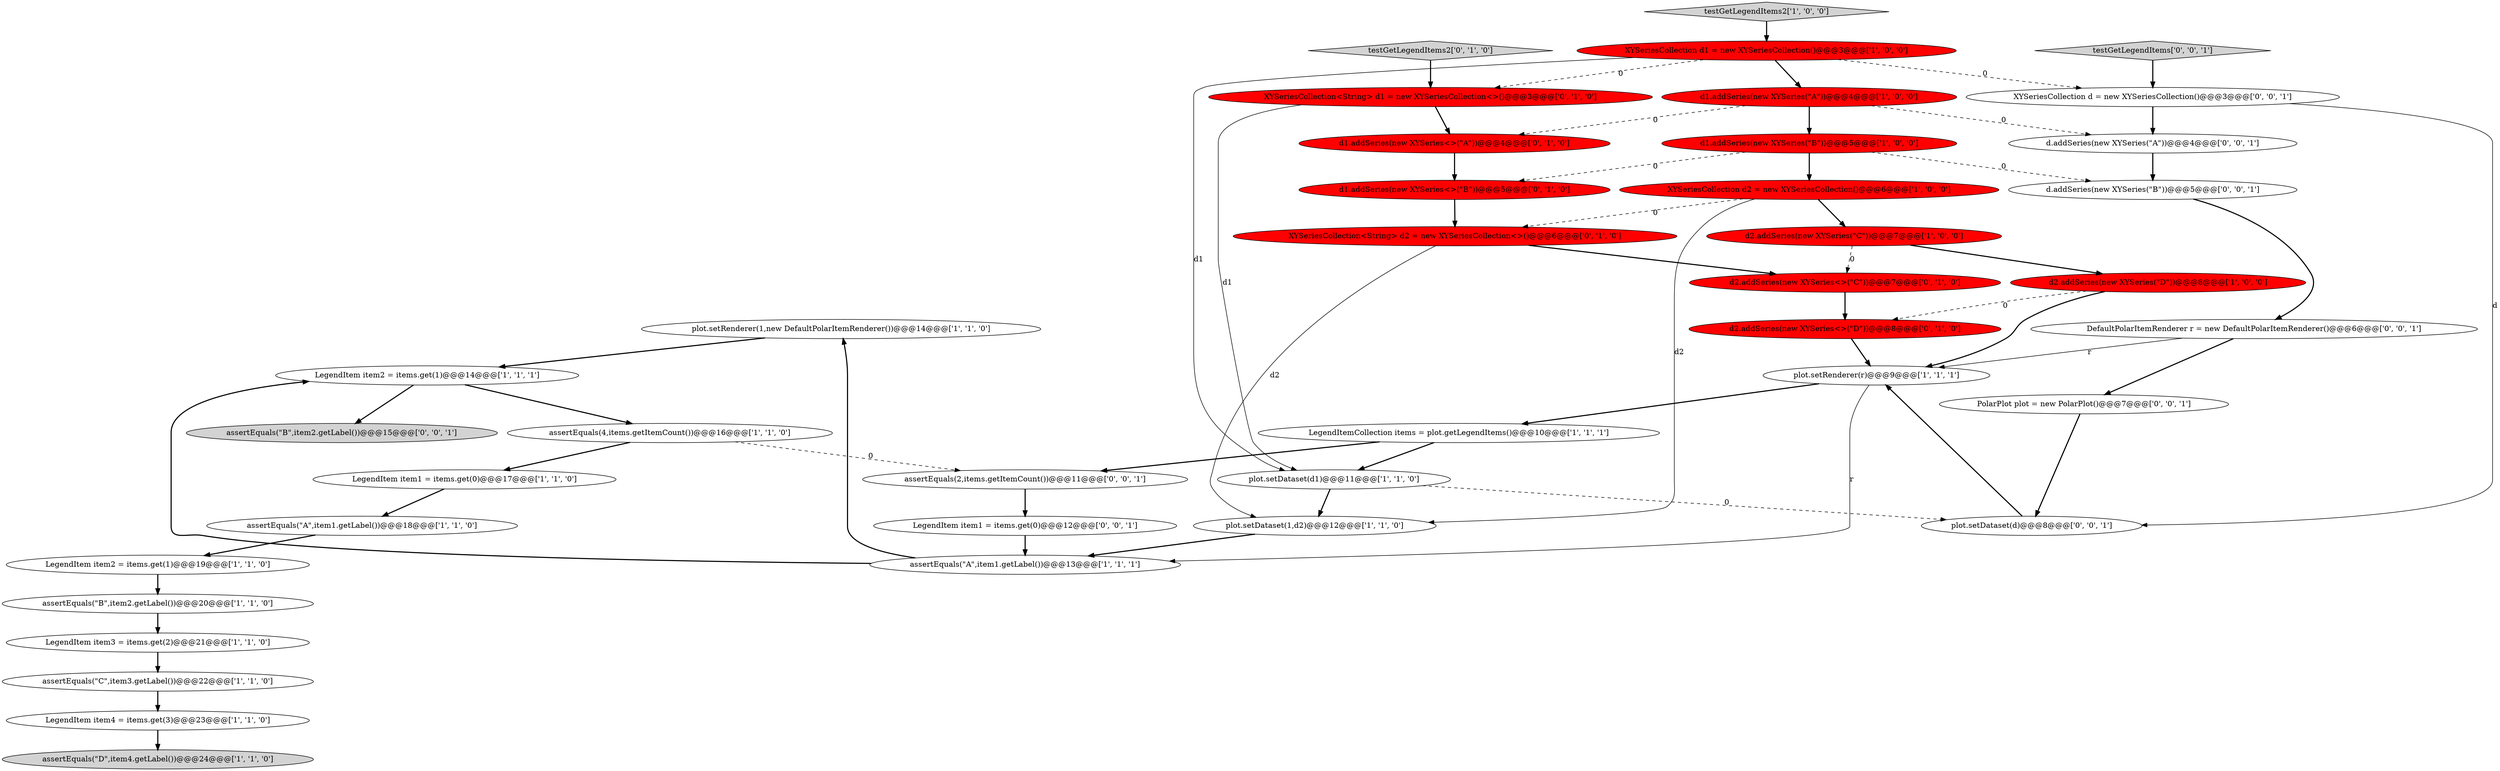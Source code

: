 digraph {
10 [style = filled, label = "plot.setRenderer(1,new DefaultPolarItemRenderer())@@@14@@@['1', '1', '0']", fillcolor = white, shape = ellipse image = "AAA0AAABBB1BBB"];
11 [style = filled, label = "assertEquals(\"A\",item1.getLabel())@@@13@@@['1', '1', '1']", fillcolor = white, shape = ellipse image = "AAA0AAABBB1BBB"];
38 [style = filled, label = "assertEquals(2,items.getItemCount())@@@11@@@['0', '0', '1']", fillcolor = white, shape = ellipse image = "AAA0AAABBB3BBB"];
8 [style = filled, label = "LegendItem item4 = items.get(3)@@@23@@@['1', '1', '0']", fillcolor = white, shape = ellipse image = "AAA0AAABBB1BBB"];
21 [style = filled, label = "LegendItemCollection items = plot.getLegendItems()@@@10@@@['1', '1', '1']", fillcolor = white, shape = ellipse image = "AAA0AAABBB1BBB"];
12 [style = filled, label = "LegendItem item2 = items.get(1)@@@19@@@['1', '1', '0']", fillcolor = white, shape = ellipse image = "AAA0AAABBB1BBB"];
14 [style = filled, label = "assertEquals(\"B\",item2.getLabel())@@@20@@@['1', '1', '0']", fillcolor = white, shape = ellipse image = "AAA0AAABBB1BBB"];
39 [style = filled, label = "plot.setDataset(d)@@@8@@@['0', '0', '1']", fillcolor = white, shape = ellipse image = "AAA0AAABBB3BBB"];
26 [style = filled, label = "d1.addSeries(new XYSeries<>(\"A\"))@@@4@@@['0', '1', '0']", fillcolor = red, shape = ellipse image = "AAA1AAABBB2BBB"];
0 [style = filled, label = "assertEquals(\"A\",item1.getLabel())@@@18@@@['1', '1', '0']", fillcolor = white, shape = ellipse image = "AAA0AAABBB1BBB"];
4 [style = filled, label = "XYSeriesCollection d1 = new XYSeriesCollection()@@@3@@@['1', '0', '0']", fillcolor = red, shape = ellipse image = "AAA1AAABBB1BBB"];
30 [style = filled, label = "DefaultPolarItemRenderer r = new DefaultPolarItemRenderer()@@@6@@@['0', '0', '1']", fillcolor = white, shape = ellipse image = "AAA0AAABBB3BBB"];
32 [style = filled, label = "PolarPlot plot = new PolarPlot()@@@7@@@['0', '0', '1']", fillcolor = white, shape = ellipse image = "AAA0AAABBB3BBB"];
29 [style = filled, label = "d2.addSeries(new XYSeries<>(\"C\"))@@@7@@@['0', '1', '0']", fillcolor = red, shape = ellipse image = "AAA1AAABBB2BBB"];
16 [style = filled, label = "LegendItem item1 = items.get(0)@@@17@@@['1', '1', '0']", fillcolor = white, shape = ellipse image = "AAA0AAABBB1BBB"];
33 [style = filled, label = "testGetLegendItems['0', '0', '1']", fillcolor = lightgray, shape = diamond image = "AAA0AAABBB3BBB"];
25 [style = filled, label = "d2.addSeries(new XYSeries<>(\"D\"))@@@8@@@['0', '1', '0']", fillcolor = red, shape = ellipse image = "AAA1AAABBB2BBB"];
17 [style = filled, label = "d1.addSeries(new XYSeries(\"A\"))@@@4@@@['1', '0', '0']", fillcolor = red, shape = ellipse image = "AAA1AAABBB1BBB"];
15 [style = filled, label = "LegendItem item2 = items.get(1)@@@14@@@['1', '1', '1']", fillcolor = white, shape = ellipse image = "AAA0AAABBB1BBB"];
13 [style = filled, label = "plot.setRenderer(r)@@@9@@@['1', '1', '1']", fillcolor = white, shape = ellipse image = "AAA0AAABBB1BBB"];
18 [style = filled, label = "assertEquals(\"D\",item4.getLabel())@@@24@@@['1', '1', '0']", fillcolor = lightgray, shape = ellipse image = "AAA0AAABBB1BBB"];
23 [style = filled, label = "d1.addSeries(new XYSeries<>(\"B\"))@@@5@@@['0', '1', '0']", fillcolor = red, shape = ellipse image = "AAA1AAABBB2BBB"];
5 [style = filled, label = "d2.addSeries(new XYSeries(\"D\"))@@@8@@@['1', '0', '0']", fillcolor = red, shape = ellipse image = "AAA1AAABBB1BBB"];
37 [style = filled, label = "d.addSeries(new XYSeries(\"B\"))@@@5@@@['0', '0', '1']", fillcolor = white, shape = ellipse image = "AAA0AAABBB3BBB"];
20 [style = filled, label = "d1.addSeries(new XYSeries(\"B\"))@@@5@@@['1', '0', '0']", fillcolor = red, shape = ellipse image = "AAA1AAABBB1BBB"];
3 [style = filled, label = "XYSeriesCollection d2 = new XYSeriesCollection()@@@6@@@['1', '0', '0']", fillcolor = red, shape = ellipse image = "AAA1AAABBB1BBB"];
1 [style = filled, label = "d2.addSeries(new XYSeries(\"C\"))@@@7@@@['1', '0', '0']", fillcolor = red, shape = ellipse image = "AAA1AAABBB1BBB"];
22 [style = filled, label = "LegendItem item3 = items.get(2)@@@21@@@['1', '1', '0']", fillcolor = white, shape = ellipse image = "AAA0AAABBB1BBB"];
9 [style = filled, label = "plot.setDataset(1,d2)@@@12@@@['1', '1', '0']", fillcolor = white, shape = ellipse image = "AAA0AAABBB1BBB"];
34 [style = filled, label = "assertEquals(\"B\",item2.getLabel())@@@15@@@['0', '0', '1']", fillcolor = lightgray, shape = ellipse image = "AAA0AAABBB3BBB"];
6 [style = filled, label = "plot.setDataset(d1)@@@11@@@['1', '1', '0']", fillcolor = white, shape = ellipse image = "AAA0AAABBB1BBB"];
36 [style = filled, label = "LegendItem item1 = items.get(0)@@@12@@@['0', '0', '1']", fillcolor = white, shape = ellipse image = "AAA0AAABBB3BBB"];
7 [style = filled, label = "assertEquals(\"C\",item3.getLabel())@@@22@@@['1', '1', '0']", fillcolor = white, shape = ellipse image = "AAA0AAABBB1BBB"];
19 [style = filled, label = "testGetLegendItems2['1', '0', '0']", fillcolor = lightgray, shape = diamond image = "AAA0AAABBB1BBB"];
27 [style = filled, label = "testGetLegendItems2['0', '1', '0']", fillcolor = lightgray, shape = diamond image = "AAA0AAABBB2BBB"];
31 [style = filled, label = "XYSeriesCollection d = new XYSeriesCollection()@@@3@@@['0', '0', '1']", fillcolor = white, shape = ellipse image = "AAA0AAABBB3BBB"];
35 [style = filled, label = "d.addSeries(new XYSeries(\"A\"))@@@4@@@['0', '0', '1']", fillcolor = white, shape = ellipse image = "AAA0AAABBB3BBB"];
2 [style = filled, label = "assertEquals(4,items.getItemCount())@@@16@@@['1', '1', '0']", fillcolor = white, shape = ellipse image = "AAA0AAABBB1BBB"];
28 [style = filled, label = "XYSeriesCollection<String> d1 = new XYSeriesCollection<>()@@@3@@@['0', '1', '0']", fillcolor = red, shape = ellipse image = "AAA1AAABBB2BBB"];
24 [style = filled, label = "XYSeriesCollection<String> d2 = new XYSeriesCollection<>()@@@6@@@['0', '1', '0']", fillcolor = red, shape = ellipse image = "AAA1AAABBB2BBB"];
1->5 [style = bold, label=""];
15->2 [style = bold, label=""];
16->0 [style = bold, label=""];
10->15 [style = bold, label=""];
4->17 [style = bold, label=""];
9->11 [style = bold, label=""];
3->1 [style = bold, label=""];
15->34 [style = bold, label=""];
21->6 [style = bold, label=""];
30->13 [style = solid, label="r"];
25->13 [style = bold, label=""];
39->13 [style = bold, label=""];
8->18 [style = bold, label=""];
37->30 [style = bold, label=""];
0->12 [style = bold, label=""];
27->28 [style = bold, label=""];
3->24 [style = dashed, label="0"];
17->35 [style = dashed, label="0"];
14->22 [style = bold, label=""];
1->29 [style = dashed, label="0"];
4->31 [style = dashed, label="0"];
29->25 [style = bold, label=""];
28->26 [style = bold, label=""];
30->32 [style = bold, label=""];
38->36 [style = bold, label=""];
4->6 [style = solid, label="d1"];
20->3 [style = bold, label=""];
24->29 [style = bold, label=""];
3->9 [style = solid, label="d2"];
5->25 [style = dashed, label="0"];
20->37 [style = dashed, label="0"];
7->8 [style = bold, label=""];
2->38 [style = dashed, label="0"];
22->7 [style = bold, label=""];
36->11 [style = bold, label=""];
11->15 [style = bold, label=""];
4->28 [style = dashed, label="0"];
21->38 [style = bold, label=""];
28->6 [style = solid, label="d1"];
23->24 [style = bold, label=""];
31->35 [style = bold, label=""];
35->37 [style = bold, label=""];
11->10 [style = bold, label=""];
24->9 [style = solid, label="d2"];
5->13 [style = bold, label=""];
26->23 [style = bold, label=""];
31->39 [style = solid, label="d"];
12->14 [style = bold, label=""];
20->23 [style = dashed, label="0"];
13->11 [style = solid, label="r"];
33->31 [style = bold, label=""];
17->26 [style = dashed, label="0"];
32->39 [style = bold, label=""];
19->4 [style = bold, label=""];
6->9 [style = bold, label=""];
13->21 [style = bold, label=""];
6->39 [style = dashed, label="0"];
17->20 [style = bold, label=""];
2->16 [style = bold, label=""];
}
